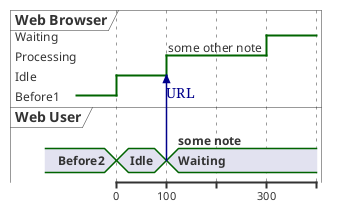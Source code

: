 {
  "sha1": "9sw0o2opjjjqplxhmtmrieiymd7gpl3",
  "insertion": {
    "when": "2024-05-30T20:48:21.762Z",
    "user": "plantuml@gmail.com"
  }
}
@startuml
robust "Web Browser" as WB
concise "Web User" as WU

WB is Before1
WU is Before2

@0
WU is Idle
WB is Idle

@100
WU -> WB : URL
WU is Waiting : some note
WB is Processing : some other note

@300
WB is Waiting
@enduml
